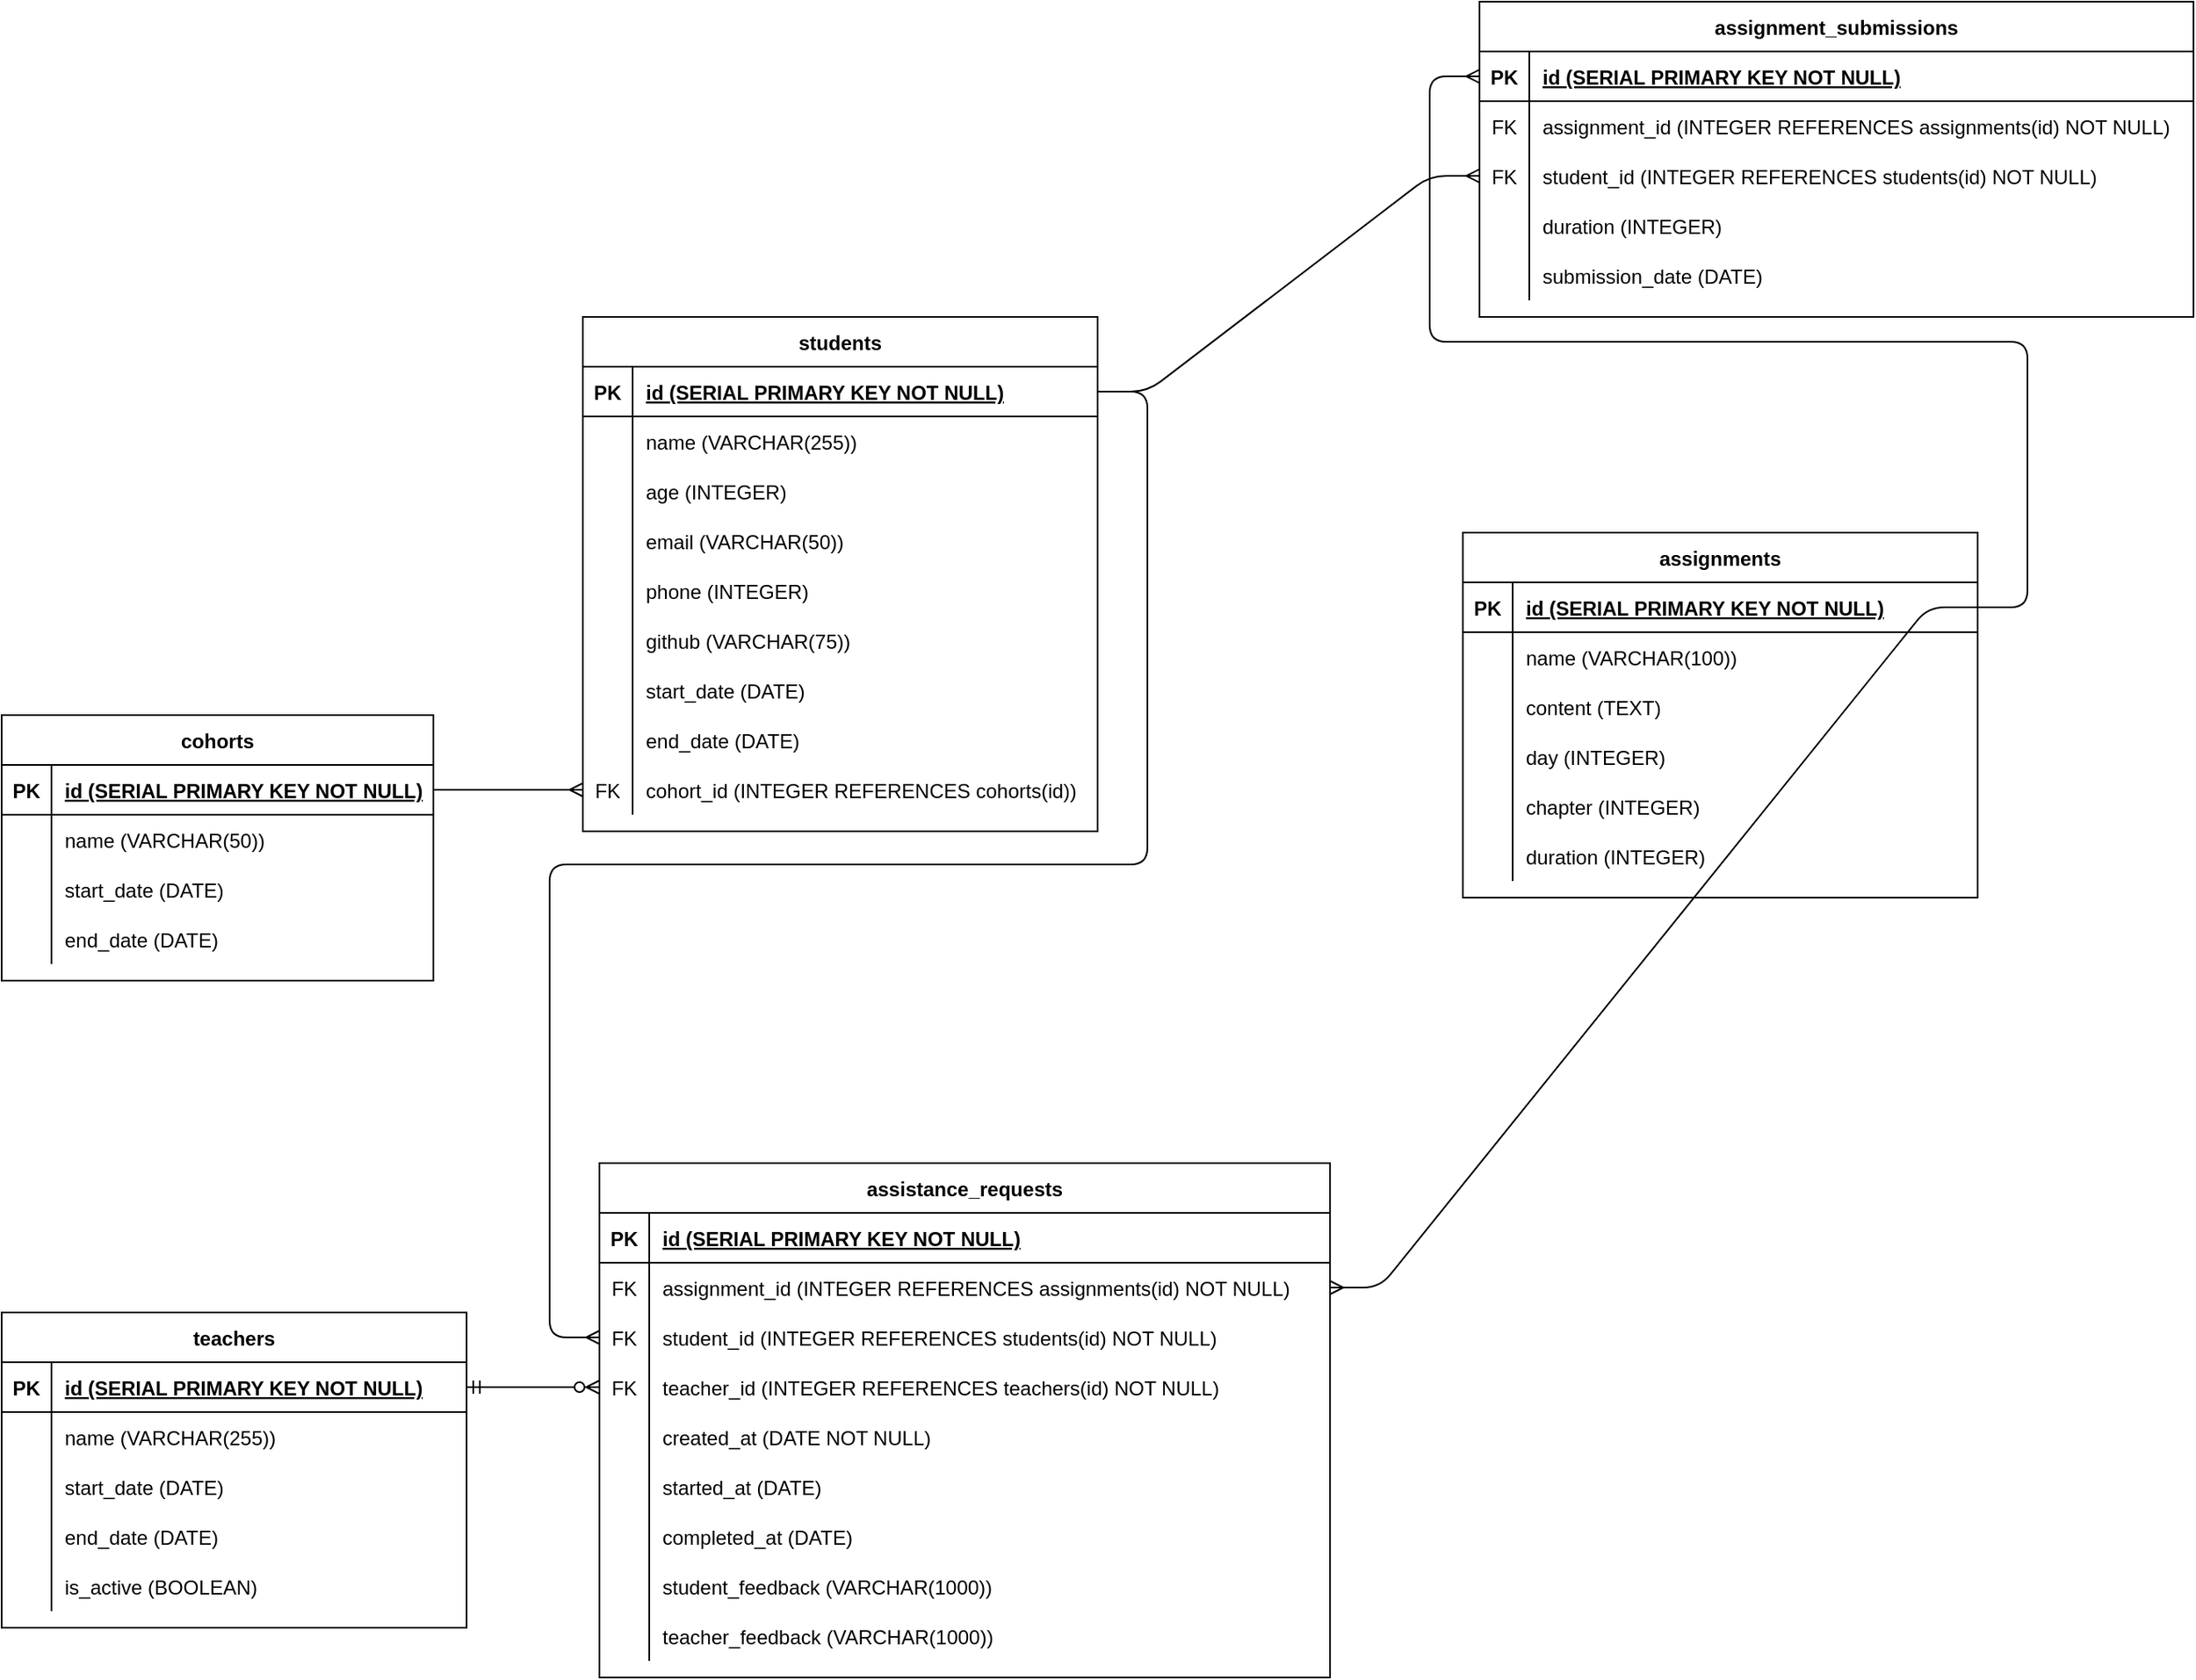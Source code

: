 <mxfile version="14.5.3" type="device"><diagram id="R2lEEEUBdFMjLlhIrx00" name="Page-1"><mxGraphModel dx="2881" dy="2123" grid="1" gridSize="10" guides="1" tooltips="1" connect="1" arrows="1" fold="1" page="1" pageScale="1" pageWidth="850" pageHeight="1100" math="0" shadow="0" extFonts="Permanent Marker^https://fonts.googleapis.com/css?family=Permanent+Marker"><root><mxCell id="0"/><mxCell id="1" parent="0"/><mxCell id="NOXXLXPhuw-YyY9vUKL0-1" value="teachers" style="shape=table;startSize=30;container=1;collapsible=1;childLayout=tableLayout;fixedRows=1;rowLines=0;fontStyle=1;align=center;resizeLast=1;" vertex="1" parent="1"><mxGeometry x="-60" y="700" width="280" height="190" as="geometry"/></mxCell><mxCell id="NOXXLXPhuw-YyY9vUKL0-2" value="" style="shape=partialRectangle;collapsible=0;dropTarget=0;pointerEvents=0;fillColor=none;top=0;left=0;bottom=1;right=0;points=[[0,0.5],[1,0.5]];portConstraint=eastwest;" vertex="1" parent="NOXXLXPhuw-YyY9vUKL0-1"><mxGeometry y="30" width="280" height="30" as="geometry"/></mxCell><mxCell id="NOXXLXPhuw-YyY9vUKL0-3" value="PK" style="shape=partialRectangle;connectable=0;fillColor=none;top=0;left=0;bottom=0;right=0;fontStyle=1;overflow=hidden;" vertex="1" parent="NOXXLXPhuw-YyY9vUKL0-2"><mxGeometry width="30" height="30" as="geometry"/></mxCell><mxCell id="NOXXLXPhuw-YyY9vUKL0-4" value="id (SERIAL PRIMARY KEY NOT NULL)" style="shape=partialRectangle;connectable=0;fillColor=none;top=0;left=0;bottom=0;right=0;align=left;spacingLeft=6;fontStyle=5;overflow=hidden;" vertex="1" parent="NOXXLXPhuw-YyY9vUKL0-2"><mxGeometry x="30" width="250" height="30" as="geometry"/></mxCell><mxCell id="NOXXLXPhuw-YyY9vUKL0-5" value="" style="shape=partialRectangle;collapsible=0;dropTarget=0;pointerEvents=0;fillColor=none;top=0;left=0;bottom=0;right=0;points=[[0,0.5],[1,0.5]];portConstraint=eastwest;" vertex="1" parent="NOXXLXPhuw-YyY9vUKL0-1"><mxGeometry y="60" width="280" height="30" as="geometry"/></mxCell><mxCell id="NOXXLXPhuw-YyY9vUKL0-6" value="" style="shape=partialRectangle;connectable=0;fillColor=none;top=0;left=0;bottom=0;right=0;editable=1;overflow=hidden;" vertex="1" parent="NOXXLXPhuw-YyY9vUKL0-5"><mxGeometry width="30" height="30" as="geometry"/></mxCell><mxCell id="NOXXLXPhuw-YyY9vUKL0-7" value="name (VARCHAR(255))" style="shape=partialRectangle;connectable=0;fillColor=none;top=0;left=0;bottom=0;right=0;align=left;spacingLeft=6;overflow=hidden;" vertex="1" parent="NOXXLXPhuw-YyY9vUKL0-5"><mxGeometry x="30" width="250" height="30" as="geometry"/></mxCell><mxCell id="NOXXLXPhuw-YyY9vUKL0-8" value="" style="shape=partialRectangle;collapsible=0;dropTarget=0;pointerEvents=0;fillColor=none;top=0;left=0;bottom=0;right=0;points=[[0,0.5],[1,0.5]];portConstraint=eastwest;" vertex="1" parent="NOXXLXPhuw-YyY9vUKL0-1"><mxGeometry y="90" width="280" height="30" as="geometry"/></mxCell><mxCell id="NOXXLXPhuw-YyY9vUKL0-9" value="" style="shape=partialRectangle;connectable=0;fillColor=none;top=0;left=0;bottom=0;right=0;editable=1;overflow=hidden;" vertex="1" parent="NOXXLXPhuw-YyY9vUKL0-8"><mxGeometry width="30" height="30" as="geometry"/></mxCell><mxCell id="NOXXLXPhuw-YyY9vUKL0-10" value="start_date (DATE)" style="shape=partialRectangle;connectable=0;fillColor=none;top=0;left=0;bottom=0;right=0;align=left;spacingLeft=6;overflow=hidden;" vertex="1" parent="NOXXLXPhuw-YyY9vUKL0-8"><mxGeometry x="30" width="250" height="30" as="geometry"/></mxCell><mxCell id="NOXXLXPhuw-YyY9vUKL0-11" value="" style="shape=partialRectangle;collapsible=0;dropTarget=0;pointerEvents=0;fillColor=none;top=0;left=0;bottom=0;right=0;points=[[0,0.5],[1,0.5]];portConstraint=eastwest;" vertex="1" parent="NOXXLXPhuw-YyY9vUKL0-1"><mxGeometry y="120" width="280" height="30" as="geometry"/></mxCell><mxCell id="NOXXLXPhuw-YyY9vUKL0-12" value="" style="shape=partialRectangle;connectable=0;fillColor=none;top=0;left=0;bottom=0;right=0;editable=1;overflow=hidden;" vertex="1" parent="NOXXLXPhuw-YyY9vUKL0-11"><mxGeometry width="30" height="30" as="geometry"/></mxCell><mxCell id="NOXXLXPhuw-YyY9vUKL0-13" value="end_date (DATE)" style="shape=partialRectangle;connectable=0;fillColor=none;top=0;left=0;bottom=0;right=0;align=left;spacingLeft=6;overflow=hidden;" vertex="1" parent="NOXXLXPhuw-YyY9vUKL0-11"><mxGeometry x="30" width="250" height="30" as="geometry"/></mxCell><mxCell id="NOXXLXPhuw-YyY9vUKL0-14" value="" style="shape=partialRectangle;collapsible=0;dropTarget=0;pointerEvents=0;fillColor=none;top=0;left=0;bottom=0;right=0;points=[[0,0.5],[1,0.5]];portConstraint=eastwest;" vertex="1" parent="NOXXLXPhuw-YyY9vUKL0-1"><mxGeometry y="150" width="280" height="30" as="geometry"/></mxCell><mxCell id="NOXXLXPhuw-YyY9vUKL0-15" value="" style="shape=partialRectangle;connectable=0;fillColor=none;top=0;left=0;bottom=0;right=0;editable=1;overflow=hidden;" vertex="1" parent="NOXXLXPhuw-YyY9vUKL0-14"><mxGeometry width="30" height="30" as="geometry"/></mxCell><mxCell id="NOXXLXPhuw-YyY9vUKL0-16" value="is_active (BOOLEAN)" style="shape=partialRectangle;connectable=0;fillColor=none;top=0;left=0;bottom=0;right=0;align=left;spacingLeft=6;overflow=hidden;" vertex="1" parent="NOXXLXPhuw-YyY9vUKL0-14"><mxGeometry x="30" width="250" height="30" as="geometry"/></mxCell><mxCell id="NOXXLXPhuw-YyY9vUKL0-17" value="assistance_requests" style="shape=table;startSize=30;container=1;collapsible=1;childLayout=tableLayout;fixedRows=1;rowLines=0;fontStyle=1;align=center;resizeLast=1;" vertex="1" parent="1"><mxGeometry x="300" y="610" width="440" height="310" as="geometry"/></mxCell><mxCell id="NOXXLXPhuw-YyY9vUKL0-18" value="" style="shape=partialRectangle;collapsible=0;dropTarget=0;pointerEvents=0;fillColor=none;top=0;left=0;bottom=1;right=0;points=[[0,0.5],[1,0.5]];portConstraint=eastwest;" vertex="1" parent="NOXXLXPhuw-YyY9vUKL0-17"><mxGeometry y="30" width="440" height="30" as="geometry"/></mxCell><mxCell id="NOXXLXPhuw-YyY9vUKL0-19" value="PK" style="shape=partialRectangle;connectable=0;fillColor=none;top=0;left=0;bottom=0;right=0;fontStyle=1;overflow=hidden;" vertex="1" parent="NOXXLXPhuw-YyY9vUKL0-18"><mxGeometry width="30" height="30" as="geometry"/></mxCell><mxCell id="NOXXLXPhuw-YyY9vUKL0-20" value="id (SERIAL PRIMARY KEY NOT NULL)" style="shape=partialRectangle;connectable=0;fillColor=none;top=0;left=0;bottom=0;right=0;align=left;spacingLeft=6;fontStyle=5;overflow=hidden;" vertex="1" parent="NOXXLXPhuw-YyY9vUKL0-18"><mxGeometry x="30" width="410" height="30" as="geometry"/></mxCell><mxCell id="NOXXLXPhuw-YyY9vUKL0-21" value="" style="shape=partialRectangle;collapsible=0;dropTarget=0;pointerEvents=0;fillColor=none;top=0;left=0;bottom=0;right=0;points=[[0,0.5],[1,0.5]];portConstraint=eastwest;" vertex="1" parent="NOXXLXPhuw-YyY9vUKL0-17"><mxGeometry y="60" width="440" height="30" as="geometry"/></mxCell><mxCell id="NOXXLXPhuw-YyY9vUKL0-22" value="FK" style="shape=partialRectangle;connectable=0;fillColor=none;top=0;left=0;bottom=0;right=0;editable=1;overflow=hidden;" vertex="1" parent="NOXXLXPhuw-YyY9vUKL0-21"><mxGeometry width="30" height="30" as="geometry"/></mxCell><mxCell id="NOXXLXPhuw-YyY9vUKL0-23" value="assignment_id (INTEGER REFERENCES assignments(id) NOT NULL)" style="shape=partialRectangle;connectable=0;fillColor=none;top=0;left=0;bottom=0;right=0;align=left;spacingLeft=6;overflow=hidden;" vertex="1" parent="NOXXLXPhuw-YyY9vUKL0-21"><mxGeometry x="30" width="410" height="30" as="geometry"/></mxCell><mxCell id="NOXXLXPhuw-YyY9vUKL0-24" value="" style="shape=partialRectangle;collapsible=0;dropTarget=0;pointerEvents=0;fillColor=none;top=0;left=0;bottom=0;right=0;points=[[0,0.5],[1,0.5]];portConstraint=eastwest;" vertex="1" parent="NOXXLXPhuw-YyY9vUKL0-17"><mxGeometry y="90" width="440" height="30" as="geometry"/></mxCell><mxCell id="NOXXLXPhuw-YyY9vUKL0-25" value="FK" style="shape=partialRectangle;connectable=0;fillColor=none;top=0;left=0;bottom=0;right=0;editable=1;overflow=hidden;" vertex="1" parent="NOXXLXPhuw-YyY9vUKL0-24"><mxGeometry width="30" height="30" as="geometry"/></mxCell><mxCell id="NOXXLXPhuw-YyY9vUKL0-26" value="student_id (INTEGER REFERENCES students(id) NOT NULL)" style="shape=partialRectangle;connectable=0;fillColor=none;top=0;left=0;bottom=0;right=0;align=left;spacingLeft=6;overflow=hidden;" vertex="1" parent="NOXXLXPhuw-YyY9vUKL0-24"><mxGeometry x="30" width="410" height="30" as="geometry"/></mxCell><mxCell id="NOXXLXPhuw-YyY9vUKL0-27" value="" style="shape=partialRectangle;collapsible=0;dropTarget=0;pointerEvents=0;fillColor=none;top=0;left=0;bottom=0;right=0;points=[[0,0.5],[1,0.5]];portConstraint=eastwest;" vertex="1" parent="NOXXLXPhuw-YyY9vUKL0-17"><mxGeometry y="120" width="440" height="30" as="geometry"/></mxCell><mxCell id="NOXXLXPhuw-YyY9vUKL0-28" value="FK" style="shape=partialRectangle;connectable=0;fillColor=none;top=0;left=0;bottom=0;right=0;editable=1;overflow=hidden;" vertex="1" parent="NOXXLXPhuw-YyY9vUKL0-27"><mxGeometry width="30" height="30" as="geometry"/></mxCell><mxCell id="NOXXLXPhuw-YyY9vUKL0-29" value="teacher_id (INTEGER REFERENCES teachers(id) NOT NULL)" style="shape=partialRectangle;connectable=0;fillColor=none;top=0;left=0;bottom=0;right=0;align=left;spacingLeft=6;overflow=hidden;" vertex="1" parent="NOXXLXPhuw-YyY9vUKL0-27"><mxGeometry x="30" width="410" height="30" as="geometry"/></mxCell><mxCell id="NOXXLXPhuw-YyY9vUKL0-31" value="" style="shape=partialRectangle;collapsible=0;dropTarget=0;pointerEvents=0;fillColor=none;top=0;left=0;bottom=0;right=0;points=[[0,0.5],[1,0.5]];portConstraint=eastwest;" vertex="1" parent="NOXXLXPhuw-YyY9vUKL0-17"><mxGeometry y="150" width="440" height="30" as="geometry"/></mxCell><mxCell id="NOXXLXPhuw-YyY9vUKL0-32" value="" style="shape=partialRectangle;connectable=0;fillColor=none;top=0;left=0;bottom=0;right=0;editable=1;overflow=hidden;" vertex="1" parent="NOXXLXPhuw-YyY9vUKL0-31"><mxGeometry width="30" height="30" as="geometry"/></mxCell><mxCell id="NOXXLXPhuw-YyY9vUKL0-33" value="created_at (DATE NOT NULL)" style="shape=partialRectangle;connectable=0;fillColor=none;top=0;left=0;bottom=0;right=0;align=left;spacingLeft=6;overflow=hidden;" vertex="1" parent="NOXXLXPhuw-YyY9vUKL0-31"><mxGeometry x="30" width="410" height="30" as="geometry"/></mxCell><mxCell id="NOXXLXPhuw-YyY9vUKL0-34" value="" style="shape=partialRectangle;collapsible=0;dropTarget=0;pointerEvents=0;fillColor=none;top=0;left=0;bottom=0;right=0;points=[[0,0.5],[1,0.5]];portConstraint=eastwest;" vertex="1" parent="NOXXLXPhuw-YyY9vUKL0-17"><mxGeometry y="180" width="440" height="30" as="geometry"/></mxCell><mxCell id="NOXXLXPhuw-YyY9vUKL0-35" value="" style="shape=partialRectangle;connectable=0;fillColor=none;top=0;left=0;bottom=0;right=0;editable=1;overflow=hidden;" vertex="1" parent="NOXXLXPhuw-YyY9vUKL0-34"><mxGeometry width="30" height="30" as="geometry"/></mxCell><mxCell id="NOXXLXPhuw-YyY9vUKL0-36" value="started_at (DATE)" style="shape=partialRectangle;connectable=0;fillColor=none;top=0;left=0;bottom=0;right=0;align=left;spacingLeft=6;overflow=hidden;" vertex="1" parent="NOXXLXPhuw-YyY9vUKL0-34"><mxGeometry x="30" width="410" height="30" as="geometry"/></mxCell><mxCell id="NOXXLXPhuw-YyY9vUKL0-37" value="" style="shape=partialRectangle;collapsible=0;dropTarget=0;pointerEvents=0;fillColor=none;top=0;left=0;bottom=0;right=0;points=[[0,0.5],[1,0.5]];portConstraint=eastwest;" vertex="1" parent="NOXXLXPhuw-YyY9vUKL0-17"><mxGeometry y="210" width="440" height="30" as="geometry"/></mxCell><mxCell id="NOXXLXPhuw-YyY9vUKL0-38" value="" style="shape=partialRectangle;connectable=0;fillColor=none;top=0;left=0;bottom=0;right=0;editable=1;overflow=hidden;" vertex="1" parent="NOXXLXPhuw-YyY9vUKL0-37"><mxGeometry width="30" height="30" as="geometry"/></mxCell><mxCell id="NOXXLXPhuw-YyY9vUKL0-39" value="completed_at (DATE)" style="shape=partialRectangle;connectable=0;fillColor=none;top=0;left=0;bottom=0;right=0;align=left;spacingLeft=6;overflow=hidden;" vertex="1" parent="NOXXLXPhuw-YyY9vUKL0-37"><mxGeometry x="30" width="410" height="30" as="geometry"/></mxCell><mxCell id="NOXXLXPhuw-YyY9vUKL0-40" value="" style="shape=partialRectangle;collapsible=0;dropTarget=0;pointerEvents=0;fillColor=none;top=0;left=0;bottom=0;right=0;points=[[0,0.5],[1,0.5]];portConstraint=eastwest;" vertex="1" parent="NOXXLXPhuw-YyY9vUKL0-17"><mxGeometry y="240" width="440" height="30" as="geometry"/></mxCell><mxCell id="NOXXLXPhuw-YyY9vUKL0-41" value="" style="shape=partialRectangle;connectable=0;fillColor=none;top=0;left=0;bottom=0;right=0;editable=1;overflow=hidden;" vertex="1" parent="NOXXLXPhuw-YyY9vUKL0-40"><mxGeometry width="30" height="30" as="geometry"/></mxCell><mxCell id="NOXXLXPhuw-YyY9vUKL0-42" value="student_feedback (VARCHAR(1000))" style="shape=partialRectangle;connectable=0;fillColor=none;top=0;left=0;bottom=0;right=0;align=left;spacingLeft=6;overflow=hidden;" vertex="1" parent="NOXXLXPhuw-YyY9vUKL0-40"><mxGeometry x="30" width="410" height="30" as="geometry"/></mxCell><mxCell id="NOXXLXPhuw-YyY9vUKL0-43" value="" style="shape=partialRectangle;collapsible=0;dropTarget=0;pointerEvents=0;fillColor=none;top=0;left=0;bottom=0;right=0;points=[[0,0.5],[1,0.5]];portConstraint=eastwest;" vertex="1" parent="NOXXLXPhuw-YyY9vUKL0-17"><mxGeometry y="270" width="440" height="30" as="geometry"/></mxCell><mxCell id="NOXXLXPhuw-YyY9vUKL0-44" value="" style="shape=partialRectangle;connectable=0;fillColor=none;top=0;left=0;bottom=0;right=0;editable=1;overflow=hidden;" vertex="1" parent="NOXXLXPhuw-YyY9vUKL0-43"><mxGeometry width="30" height="30" as="geometry"/></mxCell><mxCell id="NOXXLXPhuw-YyY9vUKL0-45" value="teacher_feedback (VARCHAR(1000))" style="shape=partialRectangle;connectable=0;fillColor=none;top=0;left=0;bottom=0;right=0;align=left;spacingLeft=6;overflow=hidden;" vertex="1" parent="NOXXLXPhuw-YyY9vUKL0-43"><mxGeometry x="30" width="410" height="30" as="geometry"/></mxCell><mxCell id="NOXXLXPhuw-YyY9vUKL0-30" value="" style="edgeStyle=entityRelationEdgeStyle;fontSize=12;html=1;endArrow=ERzeroToMany;startArrow=ERmandOne;entryX=0;entryY=0.5;entryDx=0;entryDy=0;exitX=1;exitY=0.5;exitDx=0;exitDy=0;" edge="1" parent="1" source="NOXXLXPhuw-YyY9vUKL0-2" target="NOXXLXPhuw-YyY9vUKL0-27"><mxGeometry width="100" height="100" relative="1" as="geometry"><mxPoint x="50" y="300" as="sourcePoint"/><mxPoint x="450" y="490" as="targetPoint"/></mxGeometry></mxCell><mxCell id="NOXXLXPhuw-YyY9vUKL0-46" value="students" style="shape=table;startSize=30;container=1;collapsible=1;childLayout=tableLayout;fixedRows=1;rowLines=0;fontStyle=1;align=center;resizeLast=1;" vertex="1" parent="1"><mxGeometry x="290" y="100" width="310" height="310" as="geometry"/></mxCell><mxCell id="NOXXLXPhuw-YyY9vUKL0-47" value="" style="shape=partialRectangle;collapsible=0;dropTarget=0;pointerEvents=0;fillColor=none;top=0;left=0;bottom=1;right=0;points=[[0,0.5],[1,0.5]];portConstraint=eastwest;" vertex="1" parent="NOXXLXPhuw-YyY9vUKL0-46"><mxGeometry y="30" width="310" height="30" as="geometry"/></mxCell><mxCell id="NOXXLXPhuw-YyY9vUKL0-48" value="PK" style="shape=partialRectangle;connectable=0;fillColor=none;top=0;left=0;bottom=0;right=0;fontStyle=1;overflow=hidden;" vertex="1" parent="NOXXLXPhuw-YyY9vUKL0-47"><mxGeometry width="30" height="30" as="geometry"/></mxCell><mxCell id="NOXXLXPhuw-YyY9vUKL0-49" value="id (SERIAL PRIMARY KEY NOT NULL)" style="shape=partialRectangle;connectable=0;fillColor=none;top=0;left=0;bottom=0;right=0;align=left;spacingLeft=6;fontStyle=5;overflow=hidden;" vertex="1" parent="NOXXLXPhuw-YyY9vUKL0-47"><mxGeometry x="30" width="280" height="30" as="geometry"/></mxCell><mxCell id="NOXXLXPhuw-YyY9vUKL0-50" value="" style="shape=partialRectangle;collapsible=0;dropTarget=0;pointerEvents=0;fillColor=none;top=0;left=0;bottom=0;right=0;points=[[0,0.5],[1,0.5]];portConstraint=eastwest;" vertex="1" parent="NOXXLXPhuw-YyY9vUKL0-46"><mxGeometry y="60" width="310" height="30" as="geometry"/></mxCell><mxCell id="NOXXLXPhuw-YyY9vUKL0-51" value="" style="shape=partialRectangle;connectable=0;fillColor=none;top=0;left=0;bottom=0;right=0;editable=1;overflow=hidden;" vertex="1" parent="NOXXLXPhuw-YyY9vUKL0-50"><mxGeometry width="30" height="30" as="geometry"/></mxCell><mxCell id="NOXXLXPhuw-YyY9vUKL0-52" value="name (VARCHAR(255))" style="shape=partialRectangle;connectable=0;fillColor=none;top=0;left=0;bottom=0;right=0;align=left;spacingLeft=6;overflow=hidden;" vertex="1" parent="NOXXLXPhuw-YyY9vUKL0-50"><mxGeometry x="30" width="280" height="30" as="geometry"/></mxCell><mxCell id="NOXXLXPhuw-YyY9vUKL0-53" value="" style="shape=partialRectangle;collapsible=0;dropTarget=0;pointerEvents=0;fillColor=none;top=0;left=0;bottom=0;right=0;points=[[0,0.5],[1,0.5]];portConstraint=eastwest;" vertex="1" parent="NOXXLXPhuw-YyY9vUKL0-46"><mxGeometry y="90" width="310" height="30" as="geometry"/></mxCell><mxCell id="NOXXLXPhuw-YyY9vUKL0-54" value="" style="shape=partialRectangle;connectable=0;fillColor=none;top=0;left=0;bottom=0;right=0;editable=1;overflow=hidden;" vertex="1" parent="NOXXLXPhuw-YyY9vUKL0-53"><mxGeometry width="30" height="30" as="geometry"/></mxCell><mxCell id="NOXXLXPhuw-YyY9vUKL0-55" value="age (INTEGER)" style="shape=partialRectangle;connectable=0;fillColor=none;top=0;left=0;bottom=0;right=0;align=left;spacingLeft=6;overflow=hidden;" vertex="1" parent="NOXXLXPhuw-YyY9vUKL0-53"><mxGeometry x="30" width="280" height="30" as="geometry"/></mxCell><mxCell id="NOXXLXPhuw-YyY9vUKL0-56" value="" style="shape=partialRectangle;collapsible=0;dropTarget=0;pointerEvents=0;fillColor=none;top=0;left=0;bottom=0;right=0;points=[[0,0.5],[1,0.5]];portConstraint=eastwest;" vertex="1" parent="NOXXLXPhuw-YyY9vUKL0-46"><mxGeometry y="120" width="310" height="30" as="geometry"/></mxCell><mxCell id="NOXXLXPhuw-YyY9vUKL0-57" value="" style="shape=partialRectangle;connectable=0;fillColor=none;top=0;left=0;bottom=0;right=0;editable=1;overflow=hidden;" vertex="1" parent="NOXXLXPhuw-YyY9vUKL0-56"><mxGeometry width="30" height="30" as="geometry"/></mxCell><mxCell id="NOXXLXPhuw-YyY9vUKL0-58" value="email (VARCHAR(50))" style="shape=partialRectangle;connectable=0;fillColor=none;top=0;left=0;bottom=0;right=0;align=left;spacingLeft=6;overflow=hidden;" vertex="1" parent="NOXXLXPhuw-YyY9vUKL0-56"><mxGeometry x="30" width="280" height="30" as="geometry"/></mxCell><mxCell id="NOXXLXPhuw-YyY9vUKL0-59" value="" style="shape=partialRectangle;collapsible=0;dropTarget=0;pointerEvents=0;fillColor=none;top=0;left=0;bottom=0;right=0;points=[[0,0.5],[1,0.5]];portConstraint=eastwest;" vertex="1" parent="NOXXLXPhuw-YyY9vUKL0-46"><mxGeometry y="150" width="310" height="30" as="geometry"/></mxCell><mxCell id="NOXXLXPhuw-YyY9vUKL0-60" value="" style="shape=partialRectangle;connectable=0;fillColor=none;top=0;left=0;bottom=0;right=0;editable=1;overflow=hidden;" vertex="1" parent="NOXXLXPhuw-YyY9vUKL0-59"><mxGeometry width="30" height="30" as="geometry"/></mxCell><mxCell id="NOXXLXPhuw-YyY9vUKL0-61" value="phone (INTEGER)" style="shape=partialRectangle;connectable=0;fillColor=none;top=0;left=0;bottom=0;right=0;align=left;spacingLeft=6;overflow=hidden;" vertex="1" parent="NOXXLXPhuw-YyY9vUKL0-59"><mxGeometry x="30" width="280" height="30" as="geometry"/></mxCell><mxCell id="NOXXLXPhuw-YyY9vUKL0-62" value="" style="shape=partialRectangle;collapsible=0;dropTarget=0;pointerEvents=0;fillColor=none;top=0;left=0;bottom=0;right=0;points=[[0,0.5],[1,0.5]];portConstraint=eastwest;" vertex="1" parent="NOXXLXPhuw-YyY9vUKL0-46"><mxGeometry y="180" width="310" height="30" as="geometry"/></mxCell><mxCell id="NOXXLXPhuw-YyY9vUKL0-63" value="" style="shape=partialRectangle;connectable=0;fillColor=none;top=0;left=0;bottom=0;right=0;editable=1;overflow=hidden;" vertex="1" parent="NOXXLXPhuw-YyY9vUKL0-62"><mxGeometry width="30" height="30" as="geometry"/></mxCell><mxCell id="NOXXLXPhuw-YyY9vUKL0-64" value="github (VARCHAR(75))" style="shape=partialRectangle;connectable=0;fillColor=none;top=0;left=0;bottom=0;right=0;align=left;spacingLeft=6;overflow=hidden;" vertex="1" parent="NOXXLXPhuw-YyY9vUKL0-62"><mxGeometry x="30" width="280" height="30" as="geometry"/></mxCell><mxCell id="NOXXLXPhuw-YyY9vUKL0-65" value="" style="shape=partialRectangle;collapsible=0;dropTarget=0;pointerEvents=0;fillColor=none;top=0;left=0;bottom=0;right=0;points=[[0,0.5],[1,0.5]];portConstraint=eastwest;" vertex="1" parent="NOXXLXPhuw-YyY9vUKL0-46"><mxGeometry y="210" width="310" height="30" as="geometry"/></mxCell><mxCell id="NOXXLXPhuw-YyY9vUKL0-66" value="" style="shape=partialRectangle;connectable=0;fillColor=none;top=0;left=0;bottom=0;right=0;editable=1;overflow=hidden;" vertex="1" parent="NOXXLXPhuw-YyY9vUKL0-65"><mxGeometry width="30" height="30" as="geometry"/></mxCell><mxCell id="NOXXLXPhuw-YyY9vUKL0-67" value="start_date (DATE)" style="shape=partialRectangle;connectable=0;fillColor=none;top=0;left=0;bottom=0;right=0;align=left;spacingLeft=6;overflow=hidden;" vertex="1" parent="NOXXLXPhuw-YyY9vUKL0-65"><mxGeometry x="30" width="280" height="30" as="geometry"/></mxCell><mxCell id="NOXXLXPhuw-YyY9vUKL0-68" value="" style="shape=partialRectangle;collapsible=0;dropTarget=0;pointerEvents=0;fillColor=none;top=0;left=0;bottom=0;right=0;points=[[0,0.5],[1,0.5]];portConstraint=eastwest;" vertex="1" parent="NOXXLXPhuw-YyY9vUKL0-46"><mxGeometry y="240" width="310" height="30" as="geometry"/></mxCell><mxCell id="NOXXLXPhuw-YyY9vUKL0-69" value="" style="shape=partialRectangle;connectable=0;fillColor=none;top=0;left=0;bottom=0;right=0;editable=1;overflow=hidden;" vertex="1" parent="NOXXLXPhuw-YyY9vUKL0-68"><mxGeometry width="30" height="30" as="geometry"/></mxCell><mxCell id="NOXXLXPhuw-YyY9vUKL0-70" value="end_date (DATE)" style="shape=partialRectangle;connectable=0;fillColor=none;top=0;left=0;bottom=0;right=0;align=left;spacingLeft=6;overflow=hidden;" vertex="1" parent="NOXXLXPhuw-YyY9vUKL0-68"><mxGeometry x="30" width="280" height="30" as="geometry"/></mxCell><mxCell id="NOXXLXPhuw-YyY9vUKL0-71" value="" style="shape=partialRectangle;collapsible=0;dropTarget=0;pointerEvents=0;fillColor=none;top=0;left=0;bottom=0;right=0;points=[[0,0.5],[1,0.5]];portConstraint=eastwest;" vertex="1" parent="NOXXLXPhuw-YyY9vUKL0-46"><mxGeometry y="270" width="310" height="30" as="geometry"/></mxCell><mxCell id="NOXXLXPhuw-YyY9vUKL0-72" value="FK" style="shape=partialRectangle;connectable=0;fillColor=none;top=0;left=0;bottom=0;right=0;editable=1;overflow=hidden;" vertex="1" parent="NOXXLXPhuw-YyY9vUKL0-71"><mxGeometry width="30" height="30" as="geometry"/></mxCell><mxCell id="NOXXLXPhuw-YyY9vUKL0-73" value="cohort_id (INTEGER REFERENCES cohorts(id))" style="shape=partialRectangle;connectable=0;fillColor=none;top=0;left=0;bottom=0;right=0;align=left;spacingLeft=6;overflow=hidden;" vertex="1" parent="NOXXLXPhuw-YyY9vUKL0-71"><mxGeometry x="30" width="280" height="30" as="geometry"/></mxCell><mxCell id="NOXXLXPhuw-YyY9vUKL0-74" value="cohorts" style="shape=table;startSize=30;container=1;collapsible=1;childLayout=tableLayout;fixedRows=1;rowLines=0;fontStyle=1;align=center;resizeLast=1;" vertex="1" parent="1"><mxGeometry x="-60" y="340" width="260" height="160" as="geometry"/></mxCell><mxCell id="NOXXLXPhuw-YyY9vUKL0-75" value="" style="shape=partialRectangle;collapsible=0;dropTarget=0;pointerEvents=0;fillColor=none;top=0;left=0;bottom=1;right=0;points=[[0,0.5],[1,0.5]];portConstraint=eastwest;" vertex="1" parent="NOXXLXPhuw-YyY9vUKL0-74"><mxGeometry y="30" width="260" height="30" as="geometry"/></mxCell><mxCell id="NOXXLXPhuw-YyY9vUKL0-76" value="PK" style="shape=partialRectangle;connectable=0;fillColor=none;top=0;left=0;bottom=0;right=0;fontStyle=1;overflow=hidden;" vertex="1" parent="NOXXLXPhuw-YyY9vUKL0-75"><mxGeometry width="30" height="30" as="geometry"/></mxCell><mxCell id="NOXXLXPhuw-YyY9vUKL0-77" value="id (SERIAL PRIMARY KEY NOT NULL)" style="shape=partialRectangle;connectable=0;fillColor=none;top=0;left=0;bottom=0;right=0;align=left;spacingLeft=6;fontStyle=5;overflow=hidden;" vertex="1" parent="NOXXLXPhuw-YyY9vUKL0-75"><mxGeometry x="30" width="230" height="30" as="geometry"/></mxCell><mxCell id="NOXXLXPhuw-YyY9vUKL0-78" value="" style="shape=partialRectangle;collapsible=0;dropTarget=0;pointerEvents=0;fillColor=none;top=0;left=0;bottom=0;right=0;points=[[0,0.5],[1,0.5]];portConstraint=eastwest;" vertex="1" parent="NOXXLXPhuw-YyY9vUKL0-74"><mxGeometry y="60" width="260" height="30" as="geometry"/></mxCell><mxCell id="NOXXLXPhuw-YyY9vUKL0-79" value="" style="shape=partialRectangle;connectable=0;fillColor=none;top=0;left=0;bottom=0;right=0;editable=1;overflow=hidden;" vertex="1" parent="NOXXLXPhuw-YyY9vUKL0-78"><mxGeometry width="30" height="30" as="geometry"/></mxCell><mxCell id="NOXXLXPhuw-YyY9vUKL0-80" value="name (VARCHAR(50))" style="shape=partialRectangle;connectable=0;fillColor=none;top=0;left=0;bottom=0;right=0;align=left;spacingLeft=6;overflow=hidden;" vertex="1" parent="NOXXLXPhuw-YyY9vUKL0-78"><mxGeometry x="30" width="230" height="30" as="geometry"/></mxCell><mxCell id="NOXXLXPhuw-YyY9vUKL0-81" value="" style="shape=partialRectangle;collapsible=0;dropTarget=0;pointerEvents=0;fillColor=none;top=0;left=0;bottom=0;right=0;points=[[0,0.5],[1,0.5]];portConstraint=eastwest;" vertex="1" parent="NOXXLXPhuw-YyY9vUKL0-74"><mxGeometry y="90" width="260" height="30" as="geometry"/></mxCell><mxCell id="NOXXLXPhuw-YyY9vUKL0-82" value="" style="shape=partialRectangle;connectable=0;fillColor=none;top=0;left=0;bottom=0;right=0;editable=1;overflow=hidden;" vertex="1" parent="NOXXLXPhuw-YyY9vUKL0-81"><mxGeometry width="30" height="30" as="geometry"/></mxCell><mxCell id="NOXXLXPhuw-YyY9vUKL0-83" value="start_date (DATE)" style="shape=partialRectangle;connectable=0;fillColor=none;top=0;left=0;bottom=0;right=0;align=left;spacingLeft=6;overflow=hidden;" vertex="1" parent="NOXXLXPhuw-YyY9vUKL0-81"><mxGeometry x="30" width="230" height="30" as="geometry"/></mxCell><mxCell id="NOXXLXPhuw-YyY9vUKL0-84" value="" style="shape=partialRectangle;collapsible=0;dropTarget=0;pointerEvents=0;fillColor=none;top=0;left=0;bottom=0;right=0;points=[[0,0.5],[1,0.5]];portConstraint=eastwest;" vertex="1" parent="NOXXLXPhuw-YyY9vUKL0-74"><mxGeometry y="120" width="260" height="30" as="geometry"/></mxCell><mxCell id="NOXXLXPhuw-YyY9vUKL0-85" value="" style="shape=partialRectangle;connectable=0;fillColor=none;top=0;left=0;bottom=0;right=0;editable=1;overflow=hidden;" vertex="1" parent="NOXXLXPhuw-YyY9vUKL0-84"><mxGeometry width="30" height="30" as="geometry"/></mxCell><mxCell id="NOXXLXPhuw-YyY9vUKL0-86" value="end_date (DATE)" style="shape=partialRectangle;connectable=0;fillColor=none;top=0;left=0;bottom=0;right=0;align=left;spacingLeft=6;overflow=hidden;" vertex="1" parent="NOXXLXPhuw-YyY9vUKL0-84"><mxGeometry x="30" width="230" height="30" as="geometry"/></mxCell><mxCell id="NOXXLXPhuw-YyY9vUKL0-87" value="" style="edgeStyle=entityRelationEdgeStyle;fontSize=12;html=1;endArrow=ERmany;exitX=1;exitY=0.5;exitDx=0;exitDy=0;entryX=0;entryY=0.5;entryDx=0;entryDy=0;" edge="1" parent="1" source="NOXXLXPhuw-YyY9vUKL0-75" target="NOXXLXPhuw-YyY9vUKL0-71"><mxGeometry width="100" height="100" relative="1" as="geometry"><mxPoint x="300" y="590" as="sourcePoint"/><mxPoint x="400" y="490" as="targetPoint"/></mxGeometry></mxCell><mxCell id="NOXXLXPhuw-YyY9vUKL0-88" value="assignments" style="shape=table;startSize=30;container=1;collapsible=1;childLayout=tableLayout;fixedRows=1;rowLines=0;fontStyle=1;align=center;resizeLast=1;" vertex="1" parent="1"><mxGeometry x="820" y="230" width="310" height="220" as="geometry"/></mxCell><mxCell id="NOXXLXPhuw-YyY9vUKL0-89" value="" style="shape=partialRectangle;collapsible=0;dropTarget=0;pointerEvents=0;fillColor=none;top=0;left=0;bottom=1;right=0;points=[[0,0.5],[1,0.5]];portConstraint=eastwest;" vertex="1" parent="NOXXLXPhuw-YyY9vUKL0-88"><mxGeometry y="30" width="310" height="30" as="geometry"/></mxCell><mxCell id="NOXXLXPhuw-YyY9vUKL0-90" value="PK" style="shape=partialRectangle;connectable=0;fillColor=none;top=0;left=0;bottom=0;right=0;fontStyle=1;overflow=hidden;" vertex="1" parent="NOXXLXPhuw-YyY9vUKL0-89"><mxGeometry width="30" height="30" as="geometry"/></mxCell><mxCell id="NOXXLXPhuw-YyY9vUKL0-91" value="id (SERIAL PRIMARY KEY NOT NULL)" style="shape=partialRectangle;connectable=0;fillColor=none;top=0;left=0;bottom=0;right=0;align=left;spacingLeft=6;fontStyle=5;overflow=hidden;" vertex="1" parent="NOXXLXPhuw-YyY9vUKL0-89"><mxGeometry x="30" width="280" height="30" as="geometry"/></mxCell><mxCell id="NOXXLXPhuw-YyY9vUKL0-92" value="" style="shape=partialRectangle;collapsible=0;dropTarget=0;pointerEvents=0;fillColor=none;top=0;left=0;bottom=0;right=0;points=[[0,0.5],[1,0.5]];portConstraint=eastwest;" vertex="1" parent="NOXXLXPhuw-YyY9vUKL0-88"><mxGeometry y="60" width="310" height="30" as="geometry"/></mxCell><mxCell id="NOXXLXPhuw-YyY9vUKL0-93" value="" style="shape=partialRectangle;connectable=0;fillColor=none;top=0;left=0;bottom=0;right=0;editable=1;overflow=hidden;" vertex="1" parent="NOXXLXPhuw-YyY9vUKL0-92"><mxGeometry width="30" height="30" as="geometry"/></mxCell><mxCell id="NOXXLXPhuw-YyY9vUKL0-94" value="name (VARCHAR(100))" style="shape=partialRectangle;connectable=0;fillColor=none;top=0;left=0;bottom=0;right=0;align=left;spacingLeft=6;overflow=hidden;" vertex="1" parent="NOXXLXPhuw-YyY9vUKL0-92"><mxGeometry x="30" width="280" height="30" as="geometry"/></mxCell><mxCell id="NOXXLXPhuw-YyY9vUKL0-95" value="" style="shape=partialRectangle;collapsible=0;dropTarget=0;pointerEvents=0;fillColor=none;top=0;left=0;bottom=0;right=0;points=[[0,0.5],[1,0.5]];portConstraint=eastwest;" vertex="1" parent="NOXXLXPhuw-YyY9vUKL0-88"><mxGeometry y="90" width="310" height="30" as="geometry"/></mxCell><mxCell id="NOXXLXPhuw-YyY9vUKL0-96" value="" style="shape=partialRectangle;connectable=0;fillColor=none;top=0;left=0;bottom=0;right=0;editable=1;overflow=hidden;" vertex="1" parent="NOXXLXPhuw-YyY9vUKL0-95"><mxGeometry width="30" height="30" as="geometry"/></mxCell><mxCell id="NOXXLXPhuw-YyY9vUKL0-97" value="content (TEXT)" style="shape=partialRectangle;connectable=0;fillColor=none;top=0;left=0;bottom=0;right=0;align=left;spacingLeft=6;overflow=hidden;" vertex="1" parent="NOXXLXPhuw-YyY9vUKL0-95"><mxGeometry x="30" width="280" height="30" as="geometry"/></mxCell><mxCell id="NOXXLXPhuw-YyY9vUKL0-98" value="" style="shape=partialRectangle;collapsible=0;dropTarget=0;pointerEvents=0;fillColor=none;top=0;left=0;bottom=0;right=0;points=[[0,0.5],[1,0.5]];portConstraint=eastwest;" vertex="1" parent="NOXXLXPhuw-YyY9vUKL0-88"><mxGeometry y="120" width="310" height="30" as="geometry"/></mxCell><mxCell id="NOXXLXPhuw-YyY9vUKL0-99" value="" style="shape=partialRectangle;connectable=0;fillColor=none;top=0;left=0;bottom=0;right=0;editable=1;overflow=hidden;" vertex="1" parent="NOXXLXPhuw-YyY9vUKL0-98"><mxGeometry width="30" height="30" as="geometry"/></mxCell><mxCell id="NOXXLXPhuw-YyY9vUKL0-100" value="day (INTEGER)" style="shape=partialRectangle;connectable=0;fillColor=none;top=0;left=0;bottom=0;right=0;align=left;spacingLeft=6;overflow=hidden;" vertex="1" parent="NOXXLXPhuw-YyY9vUKL0-98"><mxGeometry x="30" width="280" height="30" as="geometry"/></mxCell><mxCell id="NOXXLXPhuw-YyY9vUKL0-101" value="" style="shape=partialRectangle;collapsible=0;dropTarget=0;pointerEvents=0;fillColor=none;top=0;left=0;bottom=0;right=0;points=[[0,0.5],[1,0.5]];portConstraint=eastwest;" vertex="1" parent="NOXXLXPhuw-YyY9vUKL0-88"><mxGeometry y="150" width="310" height="30" as="geometry"/></mxCell><mxCell id="NOXXLXPhuw-YyY9vUKL0-102" value="" style="shape=partialRectangle;connectable=0;fillColor=none;top=0;left=0;bottom=0;right=0;editable=1;overflow=hidden;" vertex="1" parent="NOXXLXPhuw-YyY9vUKL0-101"><mxGeometry width="30" height="30" as="geometry"/></mxCell><mxCell id="NOXXLXPhuw-YyY9vUKL0-103" value="chapter (INTEGER)" style="shape=partialRectangle;connectable=0;fillColor=none;top=0;left=0;bottom=0;right=0;align=left;spacingLeft=6;overflow=hidden;" vertex="1" parent="NOXXLXPhuw-YyY9vUKL0-101"><mxGeometry x="30" width="280" height="30" as="geometry"/></mxCell><mxCell id="NOXXLXPhuw-YyY9vUKL0-104" value="" style="shape=partialRectangle;collapsible=0;dropTarget=0;pointerEvents=0;fillColor=none;top=0;left=0;bottom=0;right=0;points=[[0,0.5],[1,0.5]];portConstraint=eastwest;" vertex="1" parent="NOXXLXPhuw-YyY9vUKL0-88"><mxGeometry y="180" width="310" height="30" as="geometry"/></mxCell><mxCell id="NOXXLXPhuw-YyY9vUKL0-105" value="" style="shape=partialRectangle;connectable=0;fillColor=none;top=0;left=0;bottom=0;right=0;editable=1;overflow=hidden;" vertex="1" parent="NOXXLXPhuw-YyY9vUKL0-104"><mxGeometry width="30" height="30" as="geometry"/></mxCell><mxCell id="NOXXLXPhuw-YyY9vUKL0-106" value="duration (INTEGER)" style="shape=partialRectangle;connectable=0;fillColor=none;top=0;left=0;bottom=0;right=0;align=left;spacingLeft=6;overflow=hidden;" vertex="1" parent="NOXXLXPhuw-YyY9vUKL0-104"><mxGeometry x="30" width="280" height="30" as="geometry"/></mxCell><mxCell id="NOXXLXPhuw-YyY9vUKL0-107" value="assignment_submissions" style="shape=table;startSize=30;container=1;collapsible=1;childLayout=tableLayout;fixedRows=1;rowLines=0;fontStyle=1;align=center;resizeLast=1;" vertex="1" parent="1"><mxGeometry x="830" y="-90" width="430" height="190" as="geometry"/></mxCell><mxCell id="NOXXLXPhuw-YyY9vUKL0-108" value="" style="shape=partialRectangle;collapsible=0;dropTarget=0;pointerEvents=0;fillColor=none;top=0;left=0;bottom=1;right=0;points=[[0,0.5],[1,0.5]];portConstraint=eastwest;" vertex="1" parent="NOXXLXPhuw-YyY9vUKL0-107"><mxGeometry y="30" width="430" height="30" as="geometry"/></mxCell><mxCell id="NOXXLXPhuw-YyY9vUKL0-109" value="PK" style="shape=partialRectangle;connectable=0;fillColor=none;top=0;left=0;bottom=0;right=0;fontStyle=1;overflow=hidden;" vertex="1" parent="NOXXLXPhuw-YyY9vUKL0-108"><mxGeometry width="30" height="30" as="geometry"/></mxCell><mxCell id="NOXXLXPhuw-YyY9vUKL0-110" value="id (SERIAL PRIMARY KEY NOT NULL)" style="shape=partialRectangle;connectable=0;fillColor=none;top=0;left=0;bottom=0;right=0;align=left;spacingLeft=6;fontStyle=5;overflow=hidden;" vertex="1" parent="NOXXLXPhuw-YyY9vUKL0-108"><mxGeometry x="30" width="400" height="30" as="geometry"/></mxCell><mxCell id="NOXXLXPhuw-YyY9vUKL0-111" value="" style="shape=partialRectangle;collapsible=0;dropTarget=0;pointerEvents=0;fillColor=none;top=0;left=0;bottom=0;right=0;points=[[0,0.5],[1,0.5]];portConstraint=eastwest;" vertex="1" parent="NOXXLXPhuw-YyY9vUKL0-107"><mxGeometry y="60" width="430" height="30" as="geometry"/></mxCell><mxCell id="NOXXLXPhuw-YyY9vUKL0-112" value="FK" style="shape=partialRectangle;connectable=0;fillColor=none;top=0;left=0;bottom=0;right=0;editable=1;overflow=hidden;" vertex="1" parent="NOXXLXPhuw-YyY9vUKL0-111"><mxGeometry width="30" height="30" as="geometry"/></mxCell><mxCell id="NOXXLXPhuw-YyY9vUKL0-113" value="assignment_id (INTEGER REFERENCES assignments(id) NOT NULL)" style="shape=partialRectangle;connectable=0;fillColor=none;top=0;left=0;bottom=0;right=0;align=left;spacingLeft=6;overflow=hidden;" vertex="1" parent="NOXXLXPhuw-YyY9vUKL0-111"><mxGeometry x="30" width="400" height="30" as="geometry"/></mxCell><mxCell id="NOXXLXPhuw-YyY9vUKL0-114" value="" style="shape=partialRectangle;collapsible=0;dropTarget=0;pointerEvents=0;fillColor=none;top=0;left=0;bottom=0;right=0;points=[[0,0.5],[1,0.5]];portConstraint=eastwest;" vertex="1" parent="NOXXLXPhuw-YyY9vUKL0-107"><mxGeometry y="90" width="430" height="30" as="geometry"/></mxCell><mxCell id="NOXXLXPhuw-YyY9vUKL0-115" value="FK" style="shape=partialRectangle;connectable=0;fillColor=none;top=0;left=0;bottom=0;right=0;editable=1;overflow=hidden;" vertex="1" parent="NOXXLXPhuw-YyY9vUKL0-114"><mxGeometry width="30" height="30" as="geometry"/></mxCell><mxCell id="NOXXLXPhuw-YyY9vUKL0-116" value="student_id (INTEGER REFERENCES students(id) NOT NULL)" style="shape=partialRectangle;connectable=0;fillColor=none;top=0;left=0;bottom=0;right=0;align=left;spacingLeft=6;overflow=hidden;" vertex="1" parent="NOXXLXPhuw-YyY9vUKL0-114"><mxGeometry x="30" width="400" height="30" as="geometry"/></mxCell><mxCell id="NOXXLXPhuw-YyY9vUKL0-117" value="" style="shape=partialRectangle;collapsible=0;dropTarget=0;pointerEvents=0;fillColor=none;top=0;left=0;bottom=0;right=0;points=[[0,0.5],[1,0.5]];portConstraint=eastwest;" vertex="1" parent="NOXXLXPhuw-YyY9vUKL0-107"><mxGeometry y="120" width="430" height="30" as="geometry"/></mxCell><mxCell id="NOXXLXPhuw-YyY9vUKL0-118" value="" style="shape=partialRectangle;connectable=0;fillColor=none;top=0;left=0;bottom=0;right=0;editable=1;overflow=hidden;" vertex="1" parent="NOXXLXPhuw-YyY9vUKL0-117"><mxGeometry width="30" height="30" as="geometry"/></mxCell><mxCell id="NOXXLXPhuw-YyY9vUKL0-119" value="duration (INTEGER)" style="shape=partialRectangle;connectable=0;fillColor=none;top=0;left=0;bottom=0;right=0;align=left;spacingLeft=6;overflow=hidden;" vertex="1" parent="NOXXLXPhuw-YyY9vUKL0-117"><mxGeometry x="30" width="400" height="30" as="geometry"/></mxCell><mxCell id="NOXXLXPhuw-YyY9vUKL0-123" value="" style="shape=partialRectangle;collapsible=0;dropTarget=0;pointerEvents=0;fillColor=none;top=0;left=0;bottom=0;right=0;points=[[0,0.5],[1,0.5]];portConstraint=eastwest;" vertex="1" parent="NOXXLXPhuw-YyY9vUKL0-107"><mxGeometry y="150" width="430" height="30" as="geometry"/></mxCell><mxCell id="NOXXLXPhuw-YyY9vUKL0-124" value="" style="shape=partialRectangle;connectable=0;fillColor=none;top=0;left=0;bottom=0;right=0;editable=1;overflow=hidden;" vertex="1" parent="NOXXLXPhuw-YyY9vUKL0-123"><mxGeometry width="30" height="30" as="geometry"/></mxCell><mxCell id="NOXXLXPhuw-YyY9vUKL0-125" value="submission_date (DATE)" style="shape=partialRectangle;connectable=0;fillColor=none;top=0;left=0;bottom=0;right=0;align=left;spacingLeft=6;overflow=hidden;" vertex="1" parent="NOXXLXPhuw-YyY9vUKL0-123"><mxGeometry x="30" width="400" height="30" as="geometry"/></mxCell><mxCell id="NOXXLXPhuw-YyY9vUKL0-122" value="" style="edgeStyle=entityRelationEdgeStyle;fontSize=12;html=1;endArrow=ERmany;exitX=1;exitY=0.5;exitDx=0;exitDy=0;entryX=0;entryY=0.5;entryDx=0;entryDy=0;" edge="1" parent="1" source="NOXXLXPhuw-YyY9vUKL0-47" target="NOXXLXPhuw-YyY9vUKL0-114"><mxGeometry width="100" height="100" relative="1" as="geometry"><mxPoint x="610" y="175" as="sourcePoint"/><mxPoint x="330" y="-55" as="targetPoint"/></mxGeometry></mxCell><mxCell id="NOXXLXPhuw-YyY9vUKL0-126" value="" style="edgeStyle=entityRelationEdgeStyle;fontSize=12;html=1;endArrow=ERmany;exitX=1;exitY=0.5;exitDx=0;exitDy=0;" edge="1" parent="1" source="NOXXLXPhuw-YyY9vUKL0-47"><mxGeometry width="100" height="100" relative="1" as="geometry"><mxPoint x="350" y="570" as="sourcePoint"/><mxPoint x="300" y="715" as="targetPoint"/></mxGeometry></mxCell><mxCell id="NOXXLXPhuw-YyY9vUKL0-128" value="" style="edgeStyle=entityRelationEdgeStyle;fontSize=12;html=1;endArrow=ERmany;" edge="1" parent="1" source="NOXXLXPhuw-YyY9vUKL0-89"><mxGeometry width="100" height="100" relative="1" as="geometry"><mxPoint x="780" y="275" as="sourcePoint"/><mxPoint x="830" y="-45" as="targetPoint"/></mxGeometry></mxCell><mxCell id="NOXXLXPhuw-YyY9vUKL0-129" value="" style="edgeStyle=entityRelationEdgeStyle;fontSize=12;html=1;endArrow=ERmany;exitX=1;exitY=0.5;exitDx=0;exitDy=0;entryX=1;entryY=0.5;entryDx=0;entryDy=0;" edge="1" parent="1" source="NOXXLXPhuw-YyY9vUKL0-89" target="NOXXLXPhuw-YyY9vUKL0-21"><mxGeometry width="100" height="100" relative="1" as="geometry"><mxPoint x="760" y="280" as="sourcePoint"/><mxPoint x="760" y="410" as="targetPoint"/></mxGeometry></mxCell></root></mxGraphModel></diagram></mxfile>